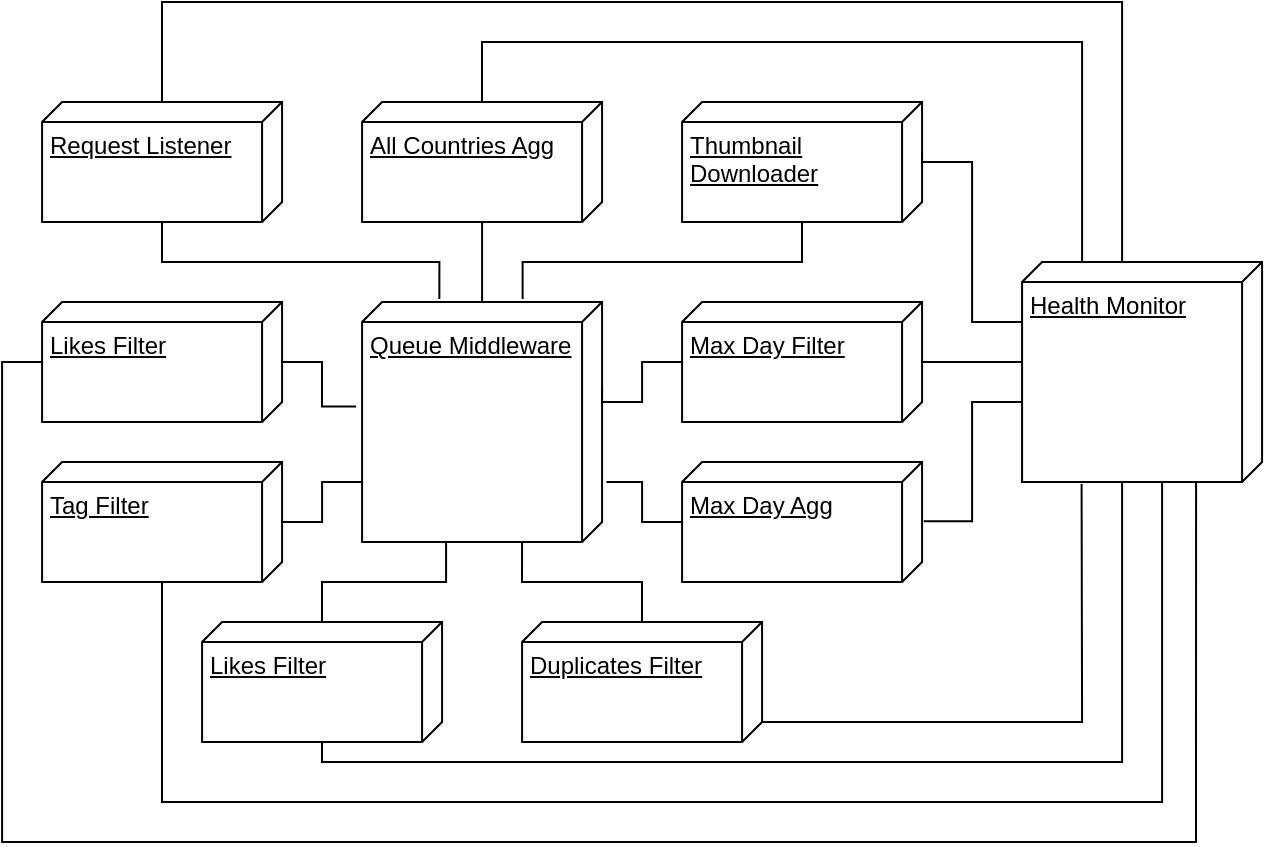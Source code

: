 <mxfile version="20.6.0"><diagram id="93MhBLTOthOL0rrTVOFR" name="Página-1"><mxGraphModel dx="2176" dy="1742" grid="1" gridSize="10" guides="1" tooltips="1" connect="1" arrows="1" fold="1" page="1" pageScale="1" pageWidth="850" pageHeight="1100" math="0" shadow="0"><root><mxCell id="0"/><mxCell id="1" parent="0"/><mxCell id="9ZHzqDMhqCT1oegRaMv6-102" value="Queue Middleware" style="verticalAlign=top;align=left;spacingTop=8;spacingLeft=2;spacingRight=12;shape=cube;size=10;direction=south;fontStyle=4;html=1;" parent="1" vertex="1"><mxGeometry x="-619.96" y="-920" width="120" height="120" as="geometry"/></mxCell><mxCell id="gikk4MSdLWvjX7JJSaWQ-11" style="edgeStyle=orthogonalEdgeStyle;rounded=0;orthogonalLoop=1;jettySize=auto;html=1;endArrow=none;endFill=0;" parent="1" source="9ZHzqDMhqCT1oegRaMv6-110" target="9ZHzqDMhqCT1oegRaMv6-102" edge="1"><mxGeometry relative="1" as="geometry"/></mxCell><mxCell id="gC7tKHNgZiNFuG2FYgaP-9" style="edgeStyle=orthogonalEdgeStyle;rounded=0;orthogonalLoop=1;jettySize=auto;html=1;endArrow=none;endFill=0;" edge="1" parent="1" source="9ZHzqDMhqCT1oegRaMv6-110" target="gC7tKHNgZiNFuG2FYgaP-1"><mxGeometry relative="1" as="geometry"><Array as="points"><mxPoint x="-559.96" y="-1050"/><mxPoint x="-259.96" y="-1050"/></Array></mxGeometry></mxCell><mxCell id="9ZHzqDMhqCT1oegRaMv6-110" value="All Countries Agg" style="verticalAlign=top;align=left;spacingTop=8;spacingLeft=2;spacingRight=12;shape=cube;size=10;direction=south;fontStyle=4;html=1;" parent="1" vertex="1"><mxGeometry x="-619.96" y="-1020" width="120" height="60" as="geometry"/></mxCell><mxCell id="gC7tKHNgZiNFuG2FYgaP-10" style="edgeStyle=orthogonalEdgeStyle;rounded=0;orthogonalLoop=1;jettySize=auto;html=1;entryX=0;entryY=0.151;entryDx=0;entryDy=0;entryPerimeter=0;endArrow=none;endFill=0;" edge="1" parent="1" source="9ZHzqDMhqCT1oegRaMv6-146" target="gC7tKHNgZiNFuG2FYgaP-1"><mxGeometry relative="1" as="geometry"><Array as="points"><mxPoint x="-719.96" y="-1070"/><mxPoint x="-239.96" y="-1070"/><mxPoint x="-239.96" y="-940"/></Array></mxGeometry></mxCell><mxCell id="gC7tKHNgZiNFuG2FYgaP-16" style="edgeStyle=orthogonalEdgeStyle;rounded=0;orthogonalLoop=1;jettySize=auto;html=1;entryX=-0.012;entryY=0.678;entryDx=0;entryDy=0;entryPerimeter=0;endArrow=none;endFill=0;" edge="1" parent="1" source="9ZHzqDMhqCT1oegRaMv6-146" target="9ZHzqDMhqCT1oegRaMv6-102"><mxGeometry relative="1" as="geometry"><Array as="points"><mxPoint x="-719.96" y="-940"/><mxPoint x="-580.96" y="-940"/></Array></mxGeometry></mxCell><mxCell id="9ZHzqDMhqCT1oegRaMv6-146" value="Request Listener" style="verticalAlign=top;align=left;spacingTop=8;spacingLeft=2;spacingRight=12;shape=cube;size=10;direction=south;fontStyle=4;html=1;" parent="1" vertex="1"><mxGeometry x="-779.96" y="-1020" width="120" height="60" as="geometry"/></mxCell><mxCell id="gC7tKHNgZiNFuG2FYgaP-15" style="edgeStyle=orthogonalEdgeStyle;rounded=0;orthogonalLoop=1;jettySize=auto;html=1;endArrow=none;endFill=0;" edge="1" parent="1" source="gikk4MSdLWvjX7JJSaWQ-1"><mxGeometry relative="1" as="geometry"><mxPoint x="-202.96" y="-830" as="targetPoint"/><Array as="points"><mxPoint x="-799.96" y="-890"/><mxPoint x="-799.96" y="-650"/><mxPoint x="-202.96" y="-650"/></Array></mxGeometry></mxCell><mxCell id="gC7tKHNgZiNFuG2FYgaP-29" style="edgeStyle=orthogonalEdgeStyle;rounded=0;orthogonalLoop=1;jettySize=auto;html=1;entryX=0.435;entryY=1.025;entryDx=0;entryDy=0;entryPerimeter=0;endArrow=none;endFill=0;" edge="1" parent="1" source="gikk4MSdLWvjX7JJSaWQ-1" target="9ZHzqDMhqCT1oegRaMv6-102"><mxGeometry relative="1" as="geometry"/></mxCell><mxCell id="gikk4MSdLWvjX7JJSaWQ-1" value="Likes Filter" style="verticalAlign=top;align=left;spacingTop=8;spacingLeft=2;spacingRight=12;shape=cube;size=10;direction=south;fontStyle=4;html=1;" parent="1" vertex="1"><mxGeometry x="-779.96" y="-920" width="120" height="60" as="geometry"/></mxCell><mxCell id="gC7tKHNgZiNFuG2FYgaP-17" style="edgeStyle=orthogonalEdgeStyle;rounded=0;orthogonalLoop=1;jettySize=auto;html=1;entryX=-0.012;entryY=0.331;entryDx=0;entryDy=0;entryPerimeter=0;endArrow=none;endFill=0;" edge="1" parent="1" source="gikk4MSdLWvjX7JJSaWQ-2" target="9ZHzqDMhqCT1oegRaMv6-102"><mxGeometry relative="1" as="geometry"><Array as="points"><mxPoint x="-399.96" y="-940"/><mxPoint x="-539.96" y="-940"/></Array></mxGeometry></mxCell><mxCell id="gikk4MSdLWvjX7JJSaWQ-2" value="&lt;div&gt;&lt;u&gt;Thumbnail&lt;/u&gt;&lt;/div&gt;&lt;div&gt;&lt;u&gt;Downloader&lt;/u&gt;&lt;/div&gt;" style="verticalAlign=top;align=left;spacingTop=8;spacingLeft=2;spacingRight=12;shape=cube;size=10;direction=south;fontStyle=4;html=1;" parent="1" vertex="1"><mxGeometry x="-459.96" y="-1020" width="120" height="60" as="geometry"/></mxCell><mxCell id="gC7tKHNgZiNFuG2FYgaP-14" style="edgeStyle=orthogonalEdgeStyle;rounded=0;orthogonalLoop=1;jettySize=auto;html=1;entryX=0.997;entryY=0.211;entryDx=0;entryDy=0;entryPerimeter=0;endArrow=none;endFill=0;" edge="1" parent="1" source="gikk4MSdLWvjX7JJSaWQ-3" target="gC7tKHNgZiNFuG2FYgaP-1"><mxGeometry relative="1" as="geometry"><Array as="points"><mxPoint x="-719.96" y="-670"/><mxPoint x="-219.96" y="-670"/><mxPoint x="-219.96" y="-830"/></Array></mxGeometry></mxCell><mxCell id="gC7tKHNgZiNFuG2FYgaP-28" style="edgeStyle=orthogonalEdgeStyle;rounded=0;orthogonalLoop=1;jettySize=auto;html=1;endArrow=none;endFill=0;" edge="1" parent="1" source="gikk4MSdLWvjX7JJSaWQ-3"><mxGeometry relative="1" as="geometry"><mxPoint x="-619.96" y="-830" as="targetPoint"/><Array as="points"><mxPoint x="-639.96" y="-810"/><mxPoint x="-639.96" y="-830"/><mxPoint x="-619.96" y="-830"/></Array></mxGeometry></mxCell><mxCell id="gikk4MSdLWvjX7JJSaWQ-3" value="Tag Filter" style="verticalAlign=top;align=left;spacingTop=8;spacingLeft=2;spacingRight=12;shape=cube;size=10;direction=south;fontStyle=4;html=1;" parent="1" vertex="1"><mxGeometry x="-779.96" y="-840" width="120" height="60" as="geometry"/></mxCell><mxCell id="gC7tKHNgZiNFuG2FYgaP-11" style="edgeStyle=orthogonalEdgeStyle;rounded=0;orthogonalLoop=1;jettySize=auto;html=1;endArrow=none;endFill=0;entryX=0;entryY=0;entryDx=110;entryDy=65;entryPerimeter=0;" edge="1" parent="1" source="gikk4MSdLWvjX7JJSaWQ-4" target="gC7tKHNgZiNFuG2FYgaP-1"><mxGeometry relative="1" as="geometry"><mxPoint x="-229.96" y="-820" as="targetPoint"/><Array as="points"><mxPoint x="-639.96" y="-690"/><mxPoint x="-239.96" y="-690"/><mxPoint x="-239.96" y="-830"/></Array></mxGeometry></mxCell><mxCell id="gC7tKHNgZiNFuG2FYgaP-26" style="edgeStyle=orthogonalEdgeStyle;rounded=0;orthogonalLoop=1;jettySize=auto;html=1;endArrow=none;endFill=0;" edge="1" parent="1" source="gikk4MSdLWvjX7JJSaWQ-4"><mxGeometry relative="1" as="geometry"><mxPoint x="-579.96" y="-800" as="targetPoint"/><Array as="points"><mxPoint x="-639.96" y="-780"/><mxPoint x="-577.96" y="-780"/></Array></mxGeometry></mxCell><mxCell id="gikk4MSdLWvjX7JJSaWQ-4" value="Likes Filter" style="verticalAlign=top;align=left;spacingTop=8;spacingLeft=2;spacingRight=12;shape=cube;size=10;direction=south;fontStyle=4;html=1;" parent="1" vertex="1"><mxGeometry x="-699.96" y="-760" width="120" height="60" as="geometry"/></mxCell><mxCell id="gC7tKHNgZiNFuG2FYgaP-2" style="edgeStyle=orthogonalEdgeStyle;rounded=0;orthogonalLoop=1;jettySize=auto;html=1;entryX=0.336;entryY=0.992;entryDx=0;entryDy=0;entryPerimeter=0;endArrow=none;endFill=0;" edge="1" parent="1" source="gikk4MSdLWvjX7JJSaWQ-5" target="gC7tKHNgZiNFuG2FYgaP-1"><mxGeometry relative="1" as="geometry"><Array as="points"><mxPoint x="-258.96" y="-890"/><mxPoint x="-258.96" y="-903"/></Array></mxGeometry></mxCell><mxCell id="gC7tKHNgZiNFuG2FYgaP-18" style="edgeStyle=orthogonalEdgeStyle;rounded=0;orthogonalLoop=1;jettySize=auto;html=1;entryX=0.364;entryY=0;entryDx=0;entryDy=0;entryPerimeter=0;endArrow=none;endFill=0;" edge="1" parent="1" source="gikk4MSdLWvjX7JJSaWQ-5" target="9ZHzqDMhqCT1oegRaMv6-102"><mxGeometry relative="1" as="geometry"><Array as="points"><mxPoint x="-479.96" y="-890"/><mxPoint x="-479.96" y="-870"/><mxPoint x="-499.96" y="-870"/></Array></mxGeometry></mxCell><mxCell id="gikk4MSdLWvjX7JJSaWQ-5" value="Max Day Filter" style="verticalAlign=top;align=left;spacingTop=8;spacingLeft=2;spacingRight=12;shape=cube;size=10;direction=south;fontStyle=4;html=1;" parent="1" vertex="1"><mxGeometry x="-459.96" y="-920" width="120" height="60" as="geometry"/></mxCell><mxCell id="gC7tKHNgZiNFuG2FYgaP-23" style="edgeStyle=orthogonalEdgeStyle;rounded=0;orthogonalLoop=1;jettySize=auto;html=1;entryX=0.742;entryY=-0.018;entryDx=0;entryDy=0;entryPerimeter=0;endArrow=none;endFill=0;" edge="1" parent="1" source="gikk4MSdLWvjX7JJSaWQ-6" target="9ZHzqDMhqCT1oegRaMv6-102"><mxGeometry relative="1" as="geometry"><Array as="points"><mxPoint x="-479.96" y="-810"/><mxPoint x="-479.96" y="-830"/><mxPoint x="-497.96" y="-830"/></Array></mxGeometry></mxCell><mxCell id="gikk4MSdLWvjX7JJSaWQ-6" value="Max Day Agg" style="verticalAlign=top;align=left;spacingTop=8;spacingLeft=2;spacingRight=12;shape=cube;size=10;direction=south;fontStyle=4;html=1;" parent="1" vertex="1"><mxGeometry x="-459.96" y="-840" width="120" height="60" as="geometry"/></mxCell><mxCell id="gC7tKHNgZiNFuG2FYgaP-27" style="edgeStyle=orthogonalEdgeStyle;rounded=0;orthogonalLoop=1;jettySize=auto;html=1;endArrow=none;endFill=0;" edge="1" parent="1" source="gikk4MSdLWvjX7JJSaWQ-7"><mxGeometry relative="1" as="geometry"><mxPoint x="-539.96" y="-800" as="targetPoint"/><Array as="points"><mxPoint x="-479.96" y="-780"/><mxPoint x="-540.96" y="-780"/></Array></mxGeometry></mxCell><mxCell id="gikk4MSdLWvjX7JJSaWQ-7" value="Duplicates Filter" style="verticalAlign=top;align=left;spacingTop=8;spacingLeft=2;spacingRight=12;shape=cube;size=10;direction=south;fontStyle=4;html=1;" parent="1" vertex="1"><mxGeometry x="-539.96" y="-760" width="120" height="60" as="geometry"/></mxCell><mxCell id="gC7tKHNgZiNFuG2FYgaP-24" style="edgeStyle=orthogonalEdgeStyle;rounded=0;orthogonalLoop=1;jettySize=auto;html=1;entryX=0.493;entryY=-0.007;entryDx=0;entryDy=0;entryPerimeter=0;endArrow=none;endFill=0;" edge="1" parent="1" source="gC7tKHNgZiNFuG2FYgaP-1" target="gikk4MSdLWvjX7JJSaWQ-6"><mxGeometry relative="1" as="geometry"><Array as="points"><mxPoint x="-314.96" y="-870"/><mxPoint x="-314.96" y="-810"/></Array></mxGeometry></mxCell><mxCell id="gC7tKHNgZiNFuG2FYgaP-25" style="edgeStyle=orthogonalEdgeStyle;rounded=0;orthogonalLoop=1;jettySize=auto;html=1;entryX=0;entryY=0;entryDx=25;entryDy=0;entryPerimeter=0;endArrow=none;endFill=0;" edge="1" parent="1" source="gC7tKHNgZiNFuG2FYgaP-1" target="gikk4MSdLWvjX7JJSaWQ-2"><mxGeometry relative="1" as="geometry"><Array as="points"><mxPoint x="-314.96" y="-910"/><mxPoint x="-314.96" y="-990"/><mxPoint x="-339.96" y="-990"/></Array></mxGeometry></mxCell><mxCell id="gC7tKHNgZiNFuG2FYgaP-1" value="Health Monitor" style="verticalAlign=top;align=left;spacingTop=8;spacingLeft=2;spacingRight=12;shape=cube;size=10;direction=south;fontStyle=4;html=1;" vertex="1" parent="1"><mxGeometry x="-289.96" y="-940" width="120" height="110" as="geometry"/></mxCell><mxCell id="gC7tKHNgZiNFuG2FYgaP-8" value="" style="endArrow=none;html=1;rounded=0;entryX=0;entryY=0;entryDx=50;entryDy=0;entryPerimeter=0;exitX=1.009;exitY=0.752;exitDx=0;exitDy=0;exitPerimeter=0;" edge="1" parent="1" source="gC7tKHNgZiNFuG2FYgaP-1" target="gikk4MSdLWvjX7JJSaWQ-7"><mxGeometry width="50" height="50" relative="1" as="geometry"><mxPoint x="-229.96" y="-830" as="sourcePoint"/><mxPoint x="-327.92" y="-809.66" as="targetPoint"/><Array as="points"><mxPoint x="-259.96" y="-710"/></Array></mxGeometry></mxCell></root></mxGraphModel></diagram></mxfile>